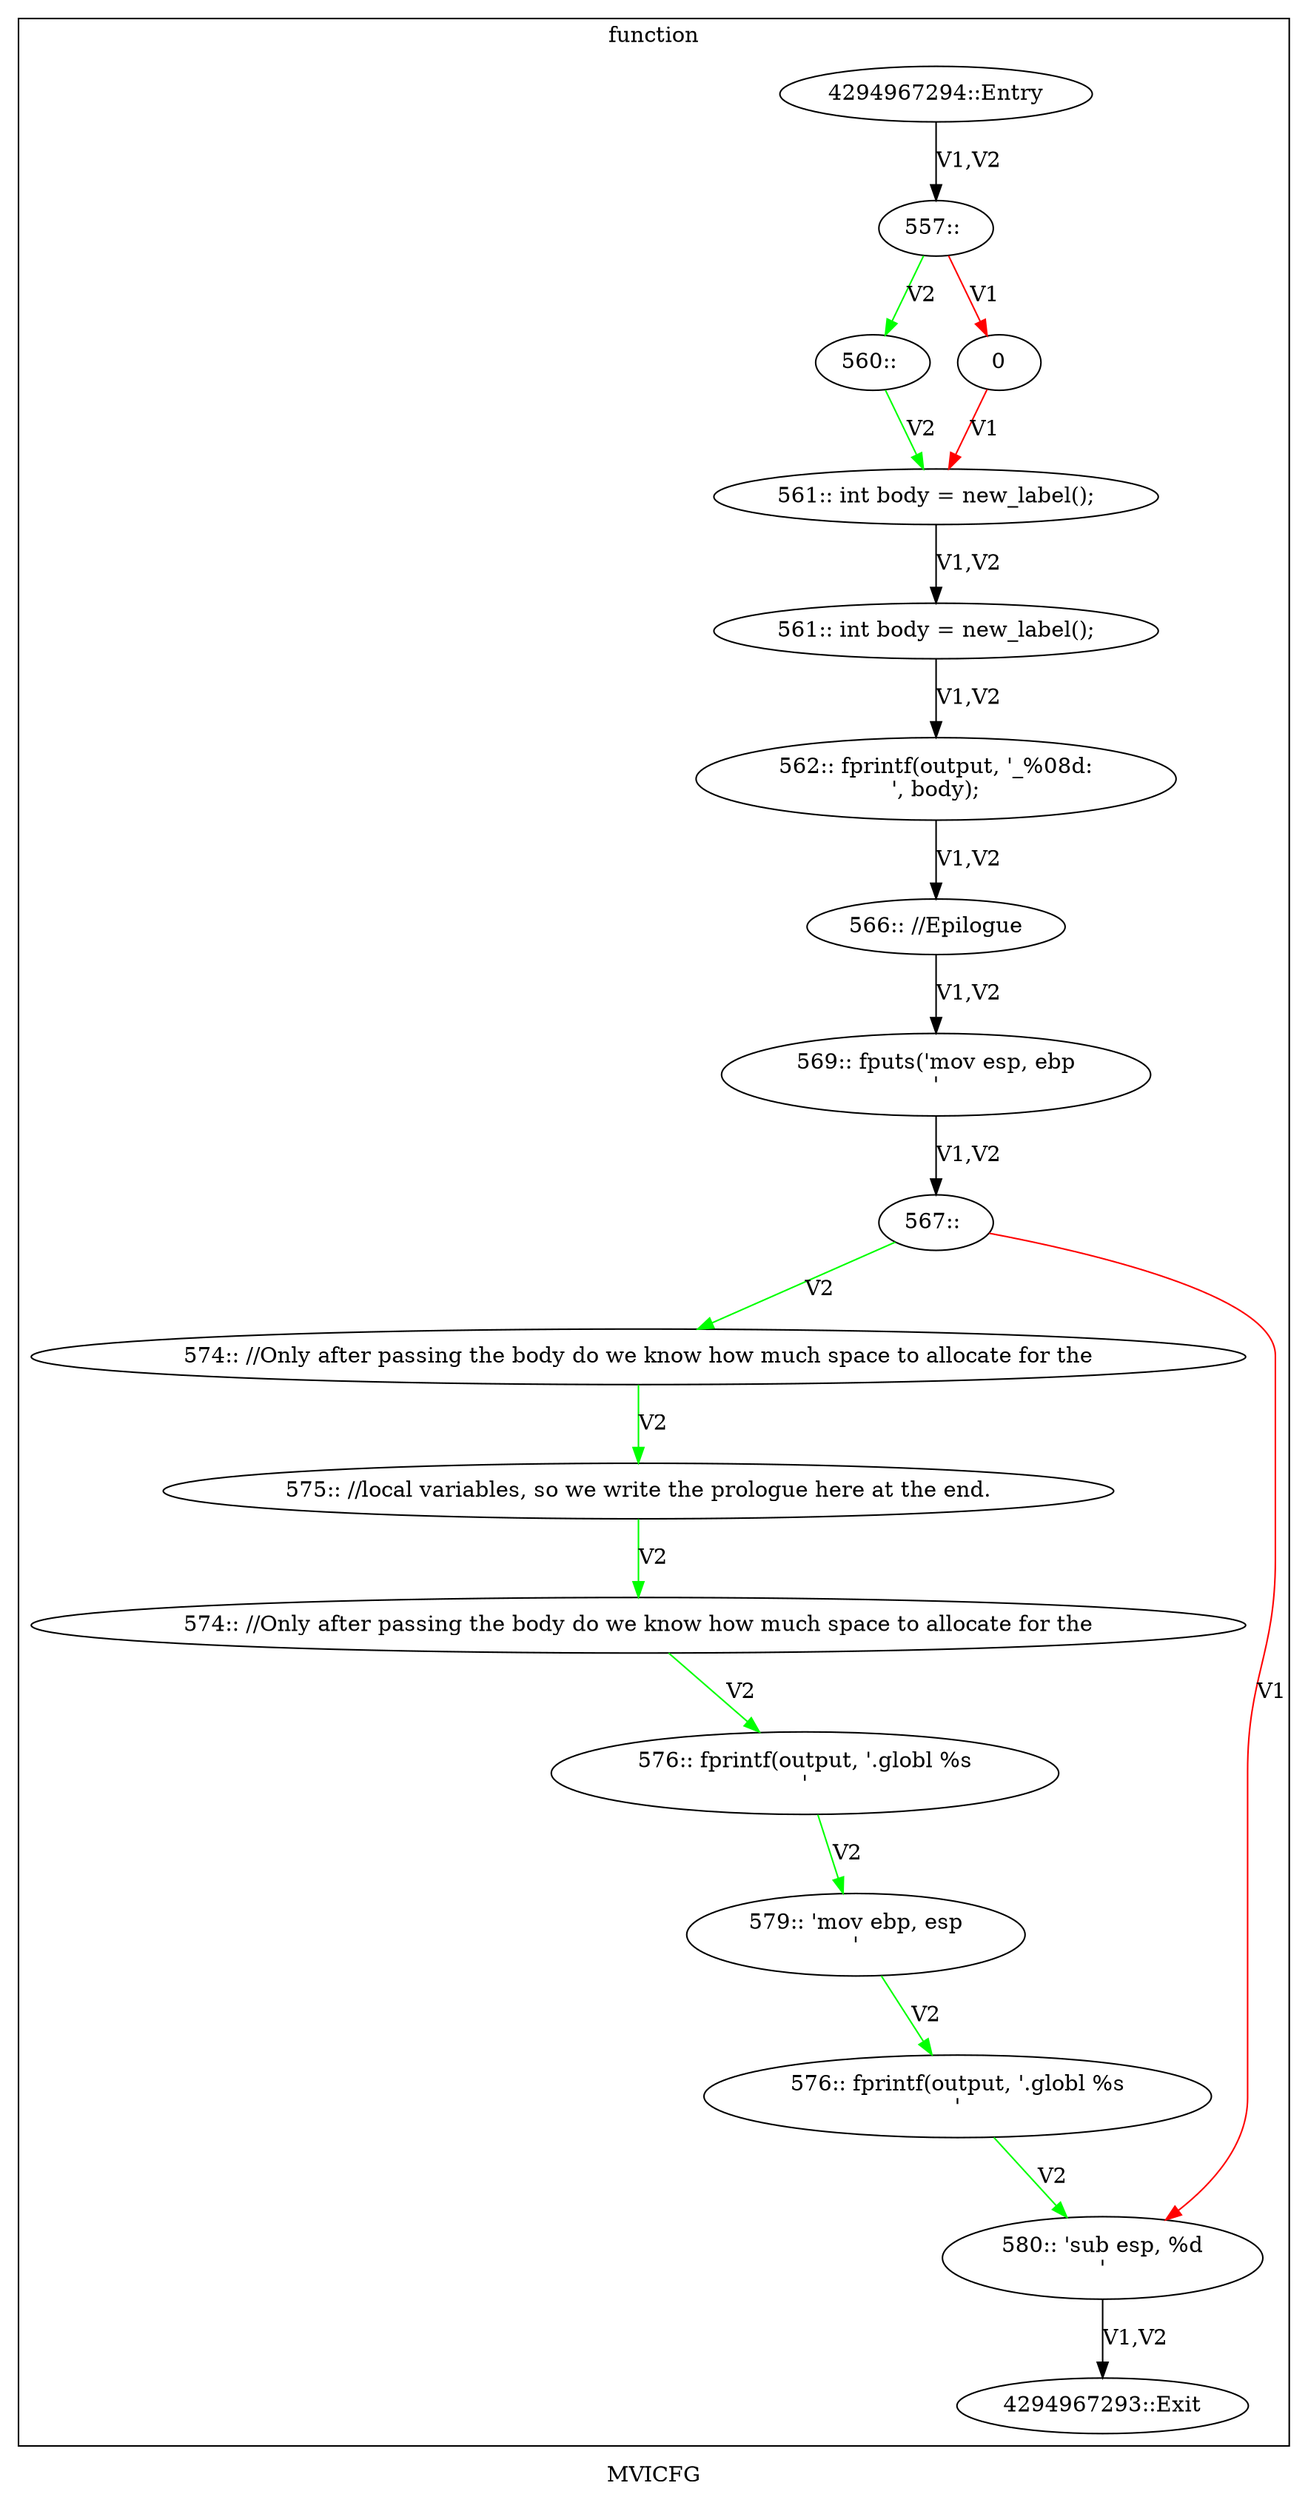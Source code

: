 digraph "MVICFG" 
{ label="MVICFG"; 
	subgraph cluster_1346 {
		label="function";
"1474" [label="560:: "]
"1347" [label="557:: "]
"1350" [label="0"]
"1478" [label="574:: //Only after passing the body do we know how much space to allocate for the"]
"1480" [label="575:: //local variables, so we write the prologue here at the end."]
"1479" [label="574:: //Only after passing the body do we know how much space to allocate for the"]
"1482" [label="576:: fprintf(output, '.globl %s\n'"]
"1483" [label="576:: fprintf(output, '.globl %s\n'"]
"1484" [label="579:: 'mov ebp, esp\n'"]
"1358" [label="561:: int body = new_label();"]
"1359" [label="561:: int body = new_label();"]
"1360" [label="562:: fprintf(output, '_%08d:\n', body);"]
"1361" [label="566:: //Epilogue"]
"1364" [label="569:: fputs('mov esp, ebp\n'"]
"1365" [label="567:: "]
"1366" [label="580:: 'sub esp, %d\n'"]
"1367" [label="4294967294::Entry"]
"1368" [label="4294967293::Exit"]
}
"1347" -> "1350" [arrowhead = normal, penwidth = 1.0, color = red, label="V1"];
"1347" -> "1474" [arrowhead = normal, penwidth = 1.0, color = green, label="V2"];
"1350" -> "1358" [arrowhead = normal, penwidth = 1.0, color = red, label="V1"];
"1358" -> "1359" [arrowhead = normal, penwidth = 1.0, color = black, label="V1,V2"];
"1359" -> "1360" [arrowhead = normal, penwidth = 1.0, color = black, label="V1,V2"];
"1360" -> "1361" [arrowhead = normal, penwidth = 1.0, color = black, label="V1,V2"];
"1361" -> "1364" [arrowhead = normal, penwidth = 1.0, color = black, label="V1,V2"];
"1364" -> "1365" [arrowhead = normal, penwidth = 1.0, color = black, label="V1,V2"];
"1365" -> "1366" [arrowhead = normal, penwidth = 1.0, color = red, label="V1"];
"1365" -> "1478" [arrowhead = normal, penwidth = 1.0, color = green, label="V2"];
"1366" -> "1368" [arrowhead = normal, penwidth = 1.0, color = black, label="V1,V2"];
"1367" -> "1347" [arrowhead = normal, penwidth = 1.0, color = black, label="V1,V2"];
"1474" -> "1358" [arrowhead = normal, penwidth = 1.0, color = green, label="V2"];
"1478" -> "1480" [arrowhead = normal, penwidth = 1.0, color = green, label="V2"];
"1479" -> "1482" [arrowhead = normal, penwidth = 1.0, color = green, label="V2"];
"1480" -> "1479" [arrowhead = normal, penwidth = 1.0, color = green, label="V2"];
"1482" -> "1484" [arrowhead = normal, penwidth = 1.0, color = green, label="V2"];
"1483" -> "1366" [arrowhead = normal, penwidth = 1.0, color = green, label="V2"];
"1484" -> "1483" [arrowhead = normal, penwidth = 1.0, color = green, label="V2"];
}
